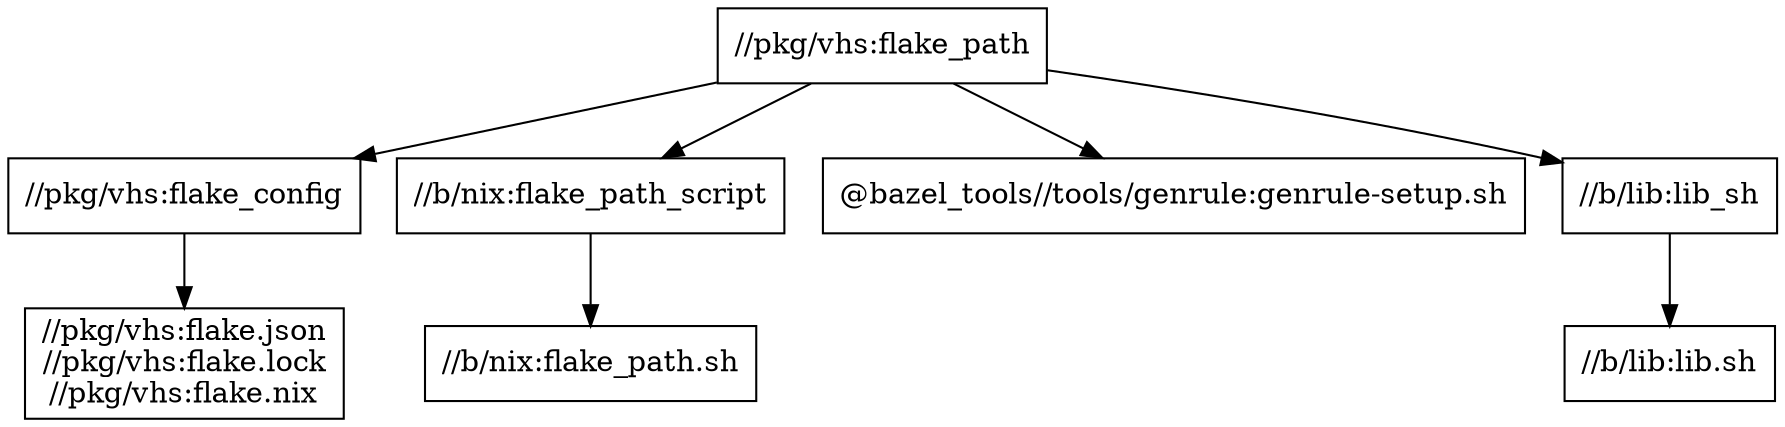 digraph mygraph {
  node [shape=box];
  "//pkg/vhs:flake_path"
  "//pkg/vhs:flake_path" -> "//pkg/vhs:flake_config"
  "//pkg/vhs:flake_path" -> "//b/nix:flake_path_script"
  "//pkg/vhs:flake_path" -> "@bazel_tools//tools/genrule:genrule-setup.sh"
  "//pkg/vhs:flake_path" -> "//b/lib:lib_sh"
  "@bazel_tools//tools/genrule:genrule-setup.sh"
  "//b/nix:flake_path_script"
  "//b/nix:flake_path_script" -> "//b/nix:flake_path.sh"
  "//b/nix:flake_path.sh"
  "//pkg/vhs:flake_config"
  "//pkg/vhs:flake_config" -> "//pkg/vhs:flake.json\n//pkg/vhs:flake.lock\n//pkg/vhs:flake.nix"
  "//pkg/vhs:flake.json\n//pkg/vhs:flake.lock\n//pkg/vhs:flake.nix"
  "//b/lib:lib_sh"
  "//b/lib:lib_sh" -> "//b/lib:lib.sh"
  "//b/lib:lib.sh"
}
